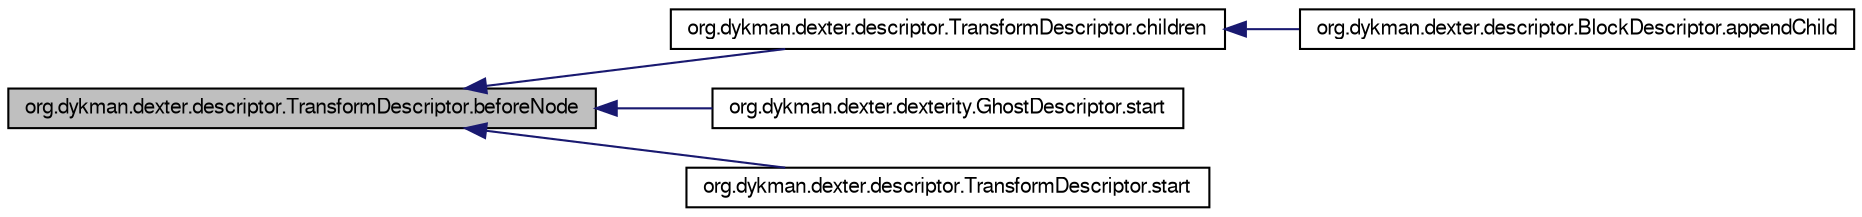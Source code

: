 digraph G
{
  bgcolor="transparent";
  edge [fontname="FreeSans",fontsize=10,labelfontname="FreeSans",labelfontsize=10];
  node [fontname="FreeSans",fontsize=10,shape=record];
  rankdir=LR;
  Node1 [label="org.dykman.dexter.descriptor.TransformDescriptor.beforeNode",height=0.2,width=0.4,color="black", fillcolor="grey75", style="filled" fontcolor="black"];
  Node1 -> Node2 [dir=back,color="midnightblue",fontsize=10,style="solid",fontname="FreeSans"];
  Node2 [label="org.dykman.dexter.descriptor.TransformDescriptor.children",height=0.2,width=0.4,color="black",URL="$classorg_1_1dykman_1_1dexter_1_1descriptor_1_1TransformDescriptor.html#cc3abffb9da021ede9bfefea5a20152f"];
  Node2 -> Node3 [dir=back,color="midnightblue",fontsize=10,style="solid",fontname="FreeSans"];
  Node3 [label="org.dykman.dexter.descriptor.BlockDescriptor.appendChild",height=0.2,width=0.4,color="black",URL="$classorg_1_1dykman_1_1dexter_1_1descriptor_1_1BlockDescriptor.html#eead6c32e62edf59ccbe69640c349e79"];
  Node1 -> Node4 [dir=back,color="midnightblue",fontsize=10,style="solid",fontname="FreeSans"];
  Node4 [label="org.dykman.dexter.dexterity.GhostDescriptor.start",height=0.2,width=0.4,color="black",URL="$classorg_1_1dykman_1_1dexter_1_1dexterity_1_1GhostDescriptor.html#df6876ed87c98d48a9bf4b5eba0a5fb5"];
  Node1 -> Node5 [dir=back,color="midnightblue",fontsize=10,style="solid",fontname="FreeSans"];
  Node5 [label="org.dykman.dexter.descriptor.TransformDescriptor.start",height=0.2,width=0.4,color="black",URL="$classorg_1_1dykman_1_1dexter_1_1descriptor_1_1TransformDescriptor.html#6b58bc1c4a64cd8db6f362222ee0375b"];
}
